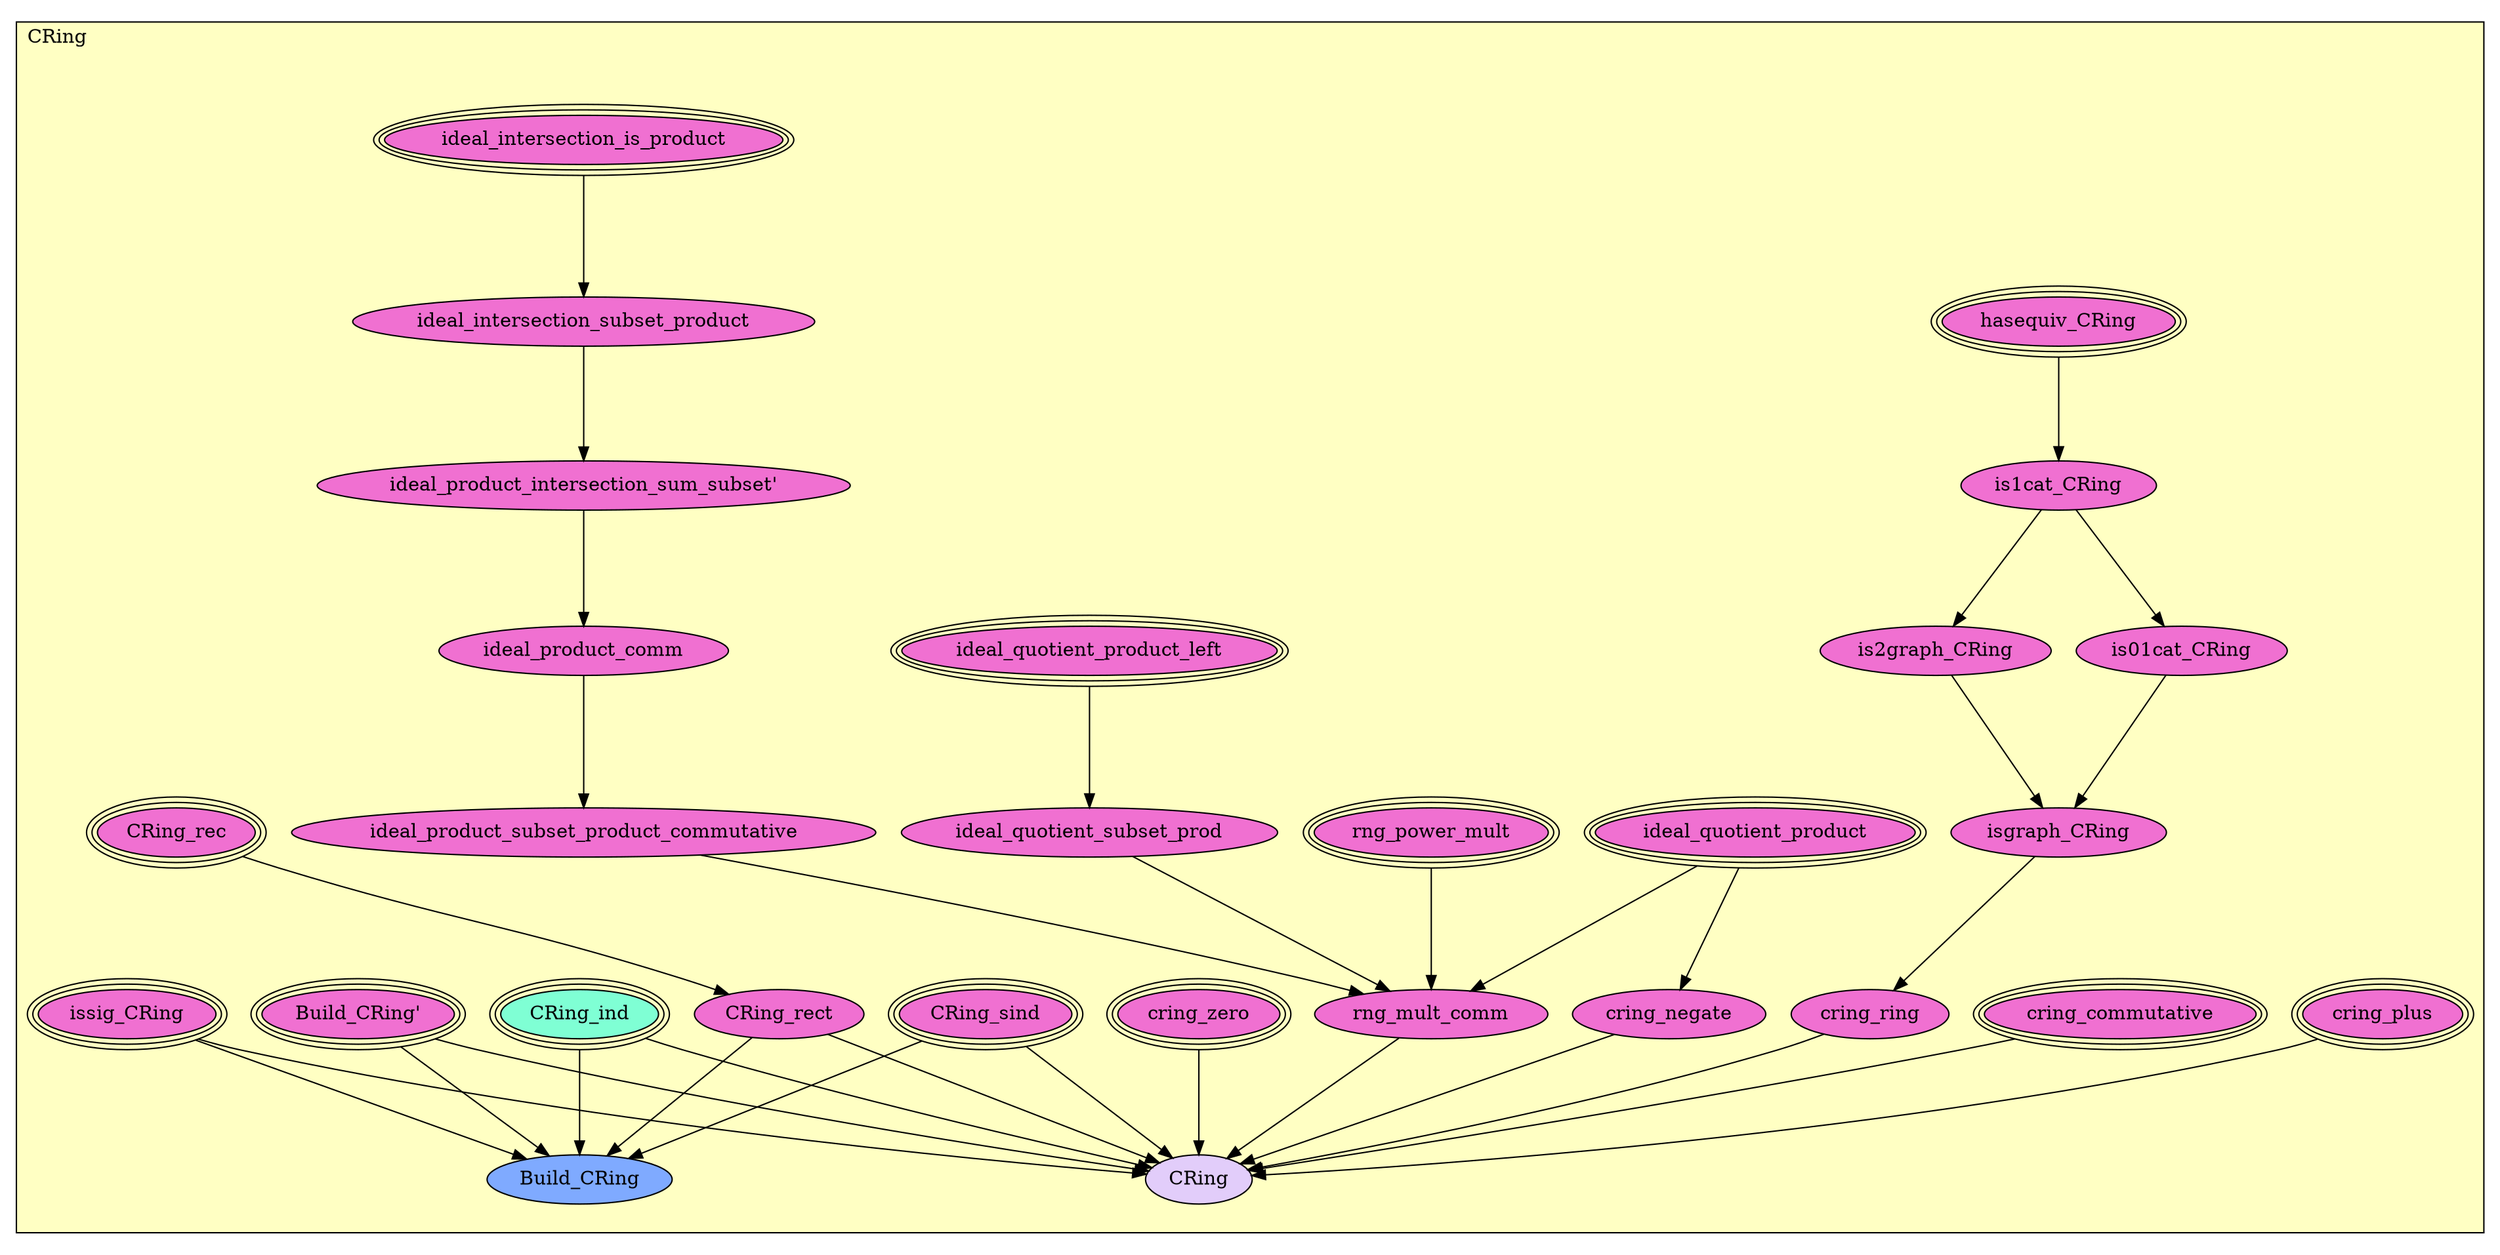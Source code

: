 digraph HoTT_Algebra_Rings_CRing {
  graph [ratio=0.5]
  node [style=filled]
CRing_hasequiv_CRing [label="hasequiv_CRing", URL=<CRing.html#hasequiv_CRing>, peripheries=3, fillcolor="#F070D1"] ;
CRing_is1cat_CRing [label="is1cat_CRing", URL=<CRing.html#is1cat_CRing>, fillcolor="#F070D1"] ;
CRing_is2graph_CRing [label="is2graph_CRing", URL=<CRing.html#is2graph_CRing>, fillcolor="#F070D1"] ;
CRing_is01cat_CRing [label="is01cat_CRing", URL=<CRing.html#is01cat_CRing>, fillcolor="#F070D1"] ;
CRing_isgraph_CRing [label="isgraph_CRing", URL=<CRing.html#isgraph_CRing>, fillcolor="#F070D1"] ;
CRing_ideal_quotient_product_left [label="ideal_quotient_product_left", URL=<CRing.html#ideal_quotient_product_left>, peripheries=3, fillcolor="#F070D1"] ;
CRing_ideal_quotient_subset_prod [label="ideal_quotient_subset_prod", URL=<CRing.html#ideal_quotient_subset_prod>, fillcolor="#F070D1"] ;
CRing_ideal_quotient_product [label="ideal_quotient_product", URL=<CRing.html#ideal_quotient_product>, peripheries=3, fillcolor="#F070D1"] ;
CRing_ideal_intersection_is_product [label="ideal_intersection_is_product", URL=<CRing.html#ideal_intersection_is_product>, peripheries=3, fillcolor="#F070D1"] ;
CRing_ideal_intersection_subset_product [label="ideal_intersection_subset_product", URL=<CRing.html#ideal_intersection_subset_product>, fillcolor="#F070D1"] ;
CRing_ideal_product_intersection_sum_subset_ [label="ideal_product_intersection_sum_subset'", URL=<CRing.html#ideal_product_intersection_sum_subset'>, fillcolor="#F070D1"] ;
CRing_ideal_product_comm [label="ideal_product_comm", URL=<CRing.html#ideal_product_comm>, fillcolor="#F070D1"] ;
CRing_ideal_product_subset_product_commutative [label="ideal_product_subset_product_commutative", URL=<CRing.html#ideal_product_subset_product_commutative>, fillcolor="#F070D1"] ;
CRing_rng_power_mult [label="rng_power_mult", URL=<CRing.html#rng_power_mult>, peripheries=3, fillcolor="#F070D1"] ;
CRing_rng_mult_comm [label="rng_mult_comm", URL=<CRing.html#rng_mult_comm>, fillcolor="#F070D1"] ;
CRing_Build_CRing_ [label="Build_CRing'", URL=<CRing.html#Build_CRing'>, peripheries=3, fillcolor="#F070D1"] ;
CRing_cring_negate [label="cring_negate", URL=<CRing.html#cring_negate>, fillcolor="#F070D1"] ;
CRing_cring_zero [label="cring_zero", URL=<CRing.html#cring_zero>, peripheries=3, fillcolor="#F070D1"] ;
CRing_cring_plus [label="cring_plus", URL=<CRing.html#cring_plus>, peripheries=3, fillcolor="#F070D1"] ;
CRing_issig_CRing [label="issig_CRing", URL=<CRing.html#issig_CRing>, peripheries=3, fillcolor="#F070D1"] ;
CRing_cring_commutative [label="cring_commutative", URL=<CRing.html#cring_commutative>, peripheries=3, fillcolor="#F070D1"] ;
CRing_cring_ring [label="cring_ring", URL=<CRing.html#cring_ring>, fillcolor="#F070D1"] ;
CRing_CRing_sind [label="CRing_sind", URL=<CRing.html#CRing_sind>, peripheries=3, fillcolor="#F070D1"] ;
CRing_CRing_rec [label="CRing_rec", URL=<CRing.html#CRing_rec>, peripheries=3, fillcolor="#F070D1"] ;
CRing_CRing_ind [label="CRing_ind", URL=<CRing.html#CRing_ind>, peripheries=3, fillcolor="#7FFFD4"] ;
CRing_CRing_rect [label="CRing_rect", URL=<CRing.html#CRing_rect>, fillcolor="#F070D1"] ;
CRing_Build_CRing [label="Build_CRing", URL=<CRing.html#Build_CRing>, fillcolor="#7FAAFF"] ;
CRing_CRing [label="CRing", URL=<CRing.html#CRing>, fillcolor="#E2CDFA"] ;
  CRing_hasequiv_CRing -> CRing_is1cat_CRing [] ;
  CRing_is1cat_CRing -> CRing_is2graph_CRing [] ;
  CRing_is1cat_CRing -> CRing_is01cat_CRing [] ;
  CRing_is2graph_CRing -> CRing_isgraph_CRing [] ;
  CRing_is01cat_CRing -> CRing_isgraph_CRing [] ;
  CRing_isgraph_CRing -> CRing_cring_ring [] ;
  CRing_ideal_quotient_product_left -> CRing_ideal_quotient_subset_prod [] ;
  CRing_ideal_quotient_subset_prod -> CRing_rng_mult_comm [] ;
  CRing_ideal_quotient_product -> CRing_rng_mult_comm [] ;
  CRing_ideal_quotient_product -> CRing_cring_negate [] ;
  CRing_ideal_intersection_is_product -> CRing_ideal_intersection_subset_product [] ;
  CRing_ideal_intersection_subset_product -> CRing_ideal_product_intersection_sum_subset_ [] ;
  CRing_ideal_product_intersection_sum_subset_ -> CRing_ideal_product_comm [] ;
  CRing_ideal_product_comm -> CRing_ideal_product_subset_product_commutative [] ;
  CRing_ideal_product_subset_product_commutative -> CRing_rng_mult_comm [] ;
  CRing_rng_power_mult -> CRing_rng_mult_comm [] ;
  CRing_rng_mult_comm -> CRing_CRing [] ;
  CRing_Build_CRing_ -> CRing_Build_CRing [] ;
  CRing_Build_CRing_ -> CRing_CRing [] ;
  CRing_cring_negate -> CRing_CRing [] ;
  CRing_cring_zero -> CRing_CRing [] ;
  CRing_cring_plus -> CRing_CRing [] ;
  CRing_issig_CRing -> CRing_Build_CRing [] ;
  CRing_issig_CRing -> CRing_CRing [] ;
  CRing_cring_commutative -> CRing_CRing [] ;
  CRing_cring_ring -> CRing_CRing [] ;
  CRing_CRing_sind -> CRing_Build_CRing [] ;
  CRing_CRing_sind -> CRing_CRing [] ;
  CRing_CRing_rec -> CRing_CRing_rect [] ;
  CRing_CRing_ind -> CRing_Build_CRing [] ;
  CRing_CRing_ind -> CRing_CRing [] ;
  CRing_CRing_rect -> CRing_Build_CRing [] ;
  CRing_CRing_rect -> CRing_CRing [] ;
subgraph cluster_CRing { label="CRing"; fillcolor="#FFFFC3"; labeljust=l; style=filled 
CRing_CRing; CRing_Build_CRing; CRing_CRing_rect; CRing_CRing_ind; CRing_CRing_rec; CRing_CRing_sind; CRing_cring_ring; CRing_cring_commutative; CRing_issig_CRing; CRing_cring_plus; CRing_cring_zero; CRing_cring_negate; CRing_Build_CRing_; CRing_rng_mult_comm; CRing_rng_power_mult; CRing_ideal_product_subset_product_commutative; CRing_ideal_product_comm; CRing_ideal_product_intersection_sum_subset_; CRing_ideal_intersection_subset_product; CRing_ideal_intersection_is_product; CRing_ideal_quotient_product; CRing_ideal_quotient_subset_prod; CRing_ideal_quotient_product_left; CRing_isgraph_CRing; CRing_is01cat_CRing; CRing_is2graph_CRing; CRing_is1cat_CRing; CRing_hasequiv_CRing; };
} /* END */
